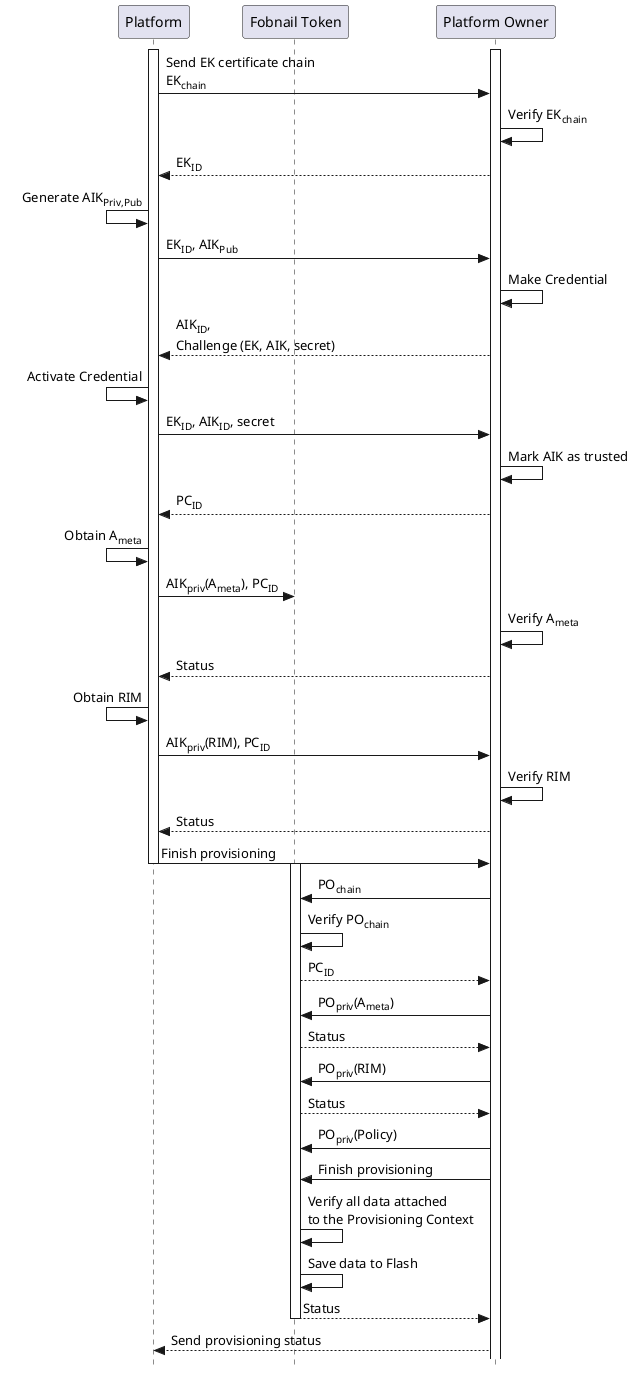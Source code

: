@startuml Fobnail Local Platform Provisioning

skinparam style strictuml
participant "Platform"
participant "Fobnail Token" as FT
participant "Platform Owner" as PO

activate Platform
activate PO

Platform -> PO: Send EK certificate chain\nEK<sub>chain</sub>
PO -> PO: Verify EK<sub>chain</sub>
PO --> Platform: EK<sub>ID</sub>
Platform <- Platform: Generate AIK<sub>Priv,Pub</sub>
Platform -> PO: EK<sub>ID</sub>, AIK<sub>Pub</sub>
PO -> PO: Make Credential
PO --> Platform: AIK<sub>ID</sub>,\nChallenge (EK, AIK, secret)
Platform <- Platform: Activate Credential
Platform -> PO: EK<sub>ID</sub>, AIK<sub>ID</sub>, secret
PO -> PO: Mark AIK as trusted
PO --> Platform: PC<sub>ID</sub>
Platform <- Platform: Obtain A<sub>meta</sub>
Platform -> FT: AIK<sub>priv</sub>(A<sub>meta</sub>), PC<sub>ID</sub>
PO -> PO: Verify A<sub>meta</sub>
PO --> Platform: Status
Platform <- Platform: Obtain RIM
Platform -> PO: AIK<sub>priv</sub>(RIM), PC<sub>ID</sub>
PO -> PO: Verify RIM
PO --> Platform: Status
Platform -> PO: Finish provisioning

deactivate Platform
activate FT

PO -> FT: PO<sub>chain</sub>
FT -> FT: Verify PO<sub>chain</sub>
FT --> PO: PC<sub>ID</sub>
PO -> FT: PO<sub>priv</sub>(A<sub>meta</sub>)
FT --> PO: Status
PO -> FT: PO<sub>priv</sub>(RIM)
FT --> PO: Status
PO -> FT: PO<sub>priv</sub>(Policy)
PO -> FT: Finish provisioning
FT -> FT: Verify all data attached\nto the Provisioning Context
FT -> FT: Save data to Flash
FT --> PO: Status

deactivate FT

PO --> Platform: Send provisioning status

@enduml
